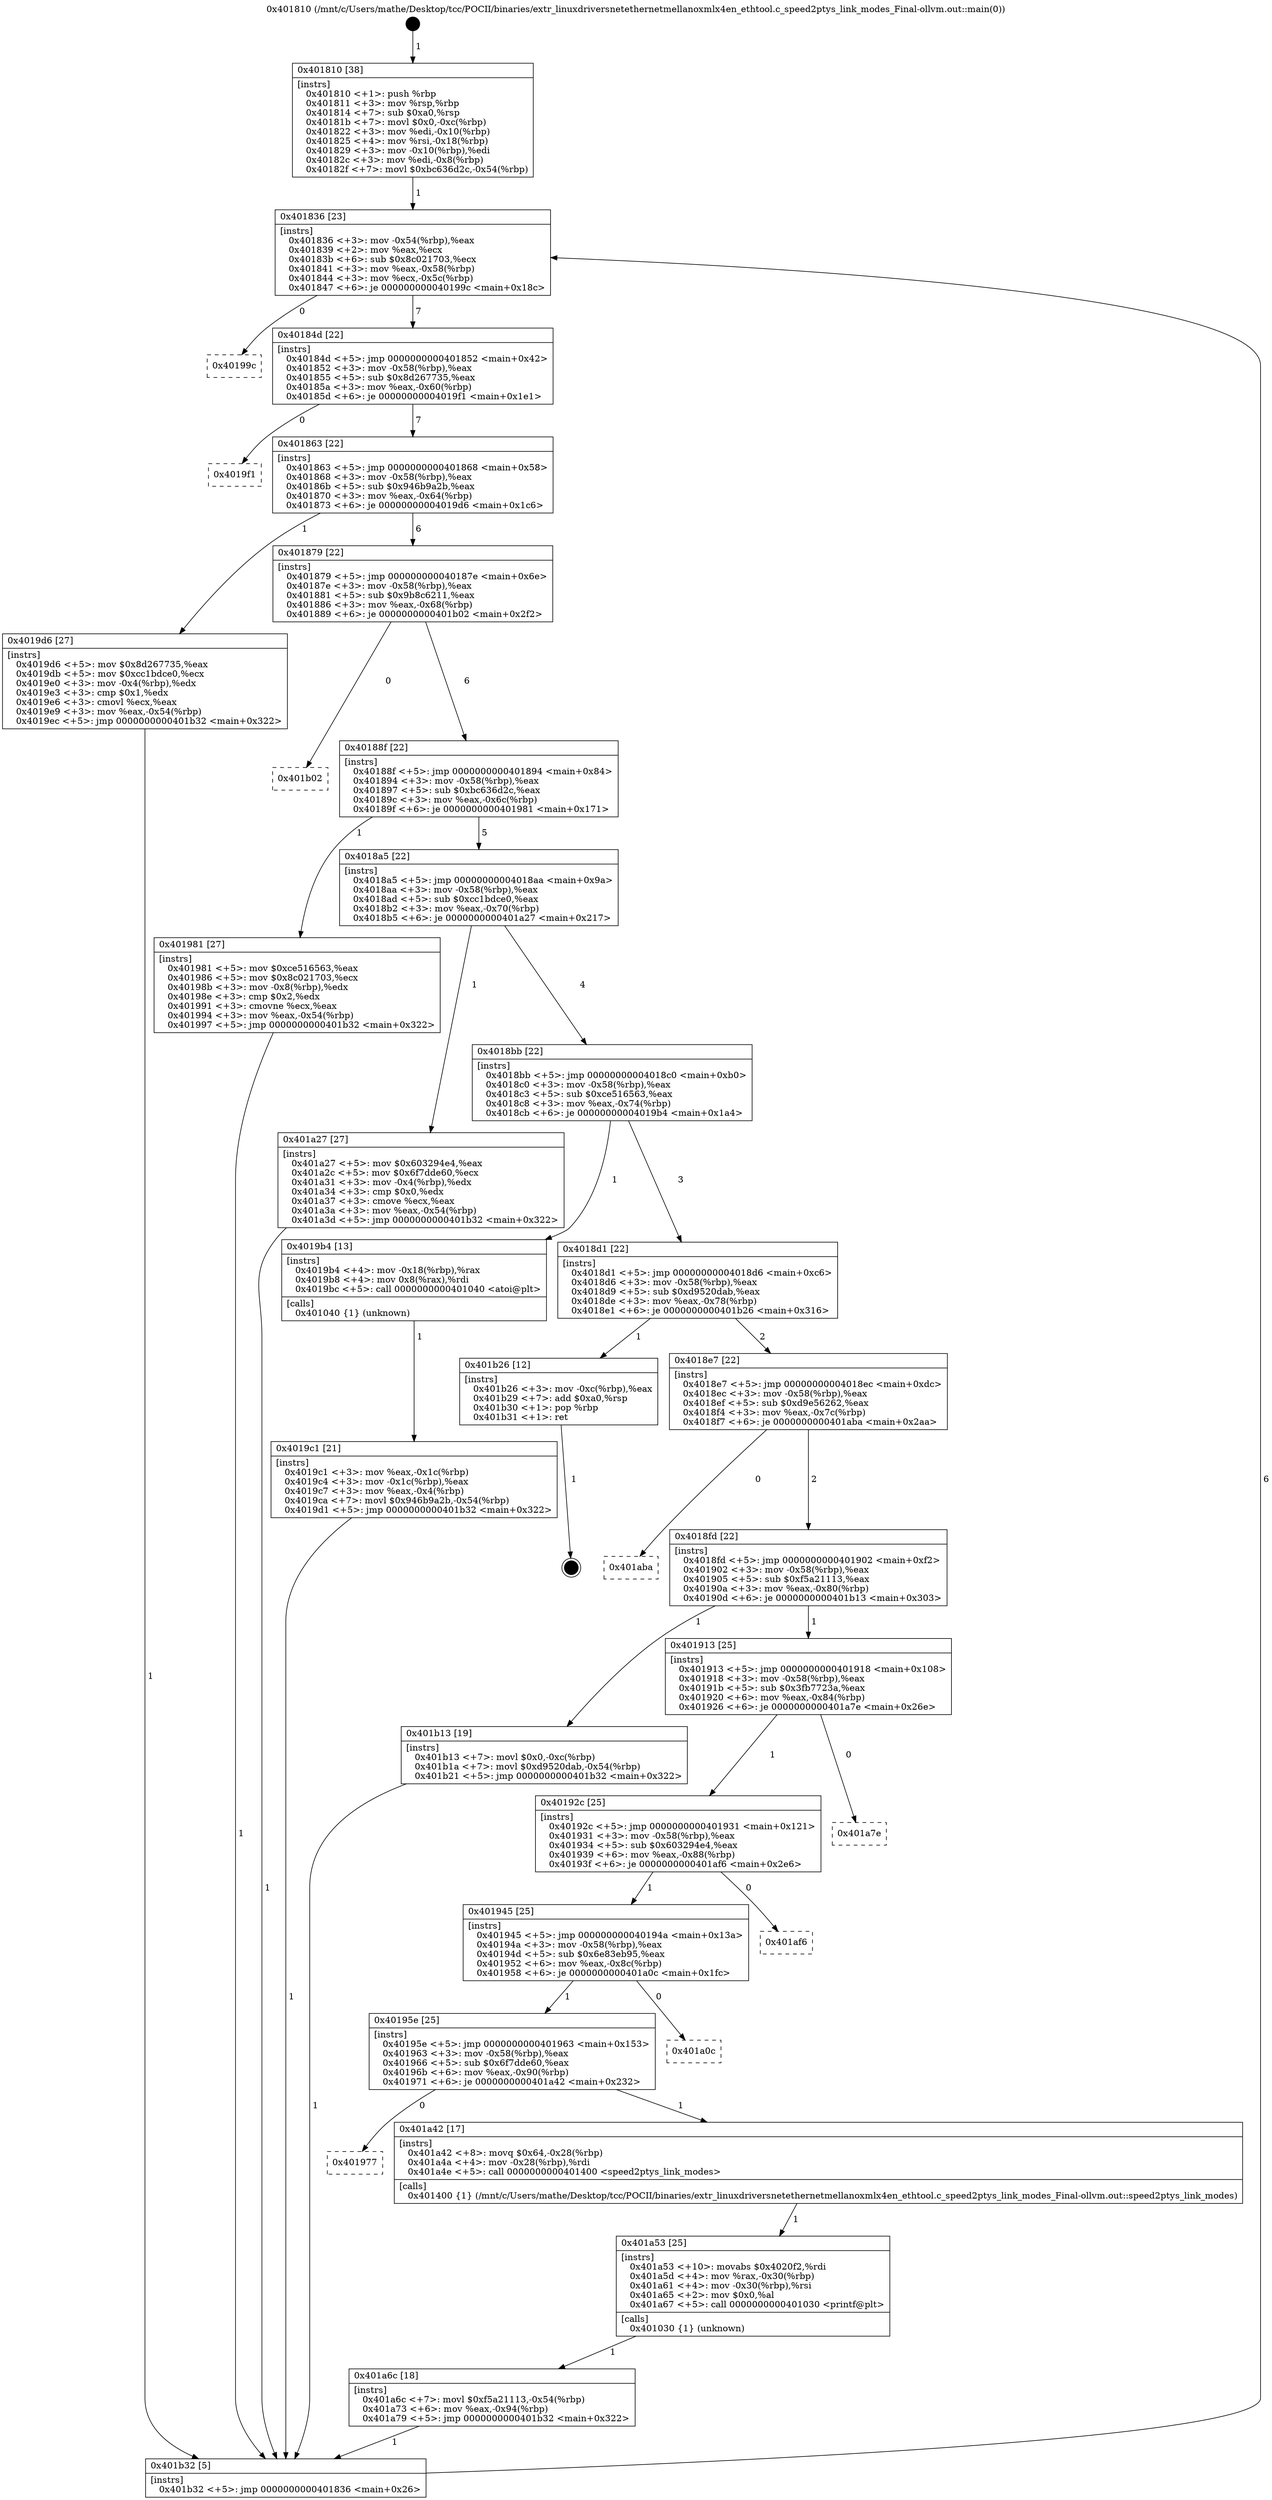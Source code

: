 digraph "0x401810" {
  label = "0x401810 (/mnt/c/Users/mathe/Desktop/tcc/POCII/binaries/extr_linuxdriversnetethernetmellanoxmlx4en_ethtool.c_speed2ptys_link_modes_Final-ollvm.out::main(0))"
  labelloc = "t"
  node[shape=record]

  Entry [label="",width=0.3,height=0.3,shape=circle,fillcolor=black,style=filled]
  "0x401836" [label="{
     0x401836 [23]\l
     | [instrs]\l
     &nbsp;&nbsp;0x401836 \<+3\>: mov -0x54(%rbp),%eax\l
     &nbsp;&nbsp;0x401839 \<+2\>: mov %eax,%ecx\l
     &nbsp;&nbsp;0x40183b \<+6\>: sub $0x8c021703,%ecx\l
     &nbsp;&nbsp;0x401841 \<+3\>: mov %eax,-0x58(%rbp)\l
     &nbsp;&nbsp;0x401844 \<+3\>: mov %ecx,-0x5c(%rbp)\l
     &nbsp;&nbsp;0x401847 \<+6\>: je 000000000040199c \<main+0x18c\>\l
  }"]
  "0x40199c" [label="{
     0x40199c\l
  }", style=dashed]
  "0x40184d" [label="{
     0x40184d [22]\l
     | [instrs]\l
     &nbsp;&nbsp;0x40184d \<+5\>: jmp 0000000000401852 \<main+0x42\>\l
     &nbsp;&nbsp;0x401852 \<+3\>: mov -0x58(%rbp),%eax\l
     &nbsp;&nbsp;0x401855 \<+5\>: sub $0x8d267735,%eax\l
     &nbsp;&nbsp;0x40185a \<+3\>: mov %eax,-0x60(%rbp)\l
     &nbsp;&nbsp;0x40185d \<+6\>: je 00000000004019f1 \<main+0x1e1\>\l
  }"]
  Exit [label="",width=0.3,height=0.3,shape=circle,fillcolor=black,style=filled,peripheries=2]
  "0x4019f1" [label="{
     0x4019f1\l
  }", style=dashed]
  "0x401863" [label="{
     0x401863 [22]\l
     | [instrs]\l
     &nbsp;&nbsp;0x401863 \<+5\>: jmp 0000000000401868 \<main+0x58\>\l
     &nbsp;&nbsp;0x401868 \<+3\>: mov -0x58(%rbp),%eax\l
     &nbsp;&nbsp;0x40186b \<+5\>: sub $0x946b9a2b,%eax\l
     &nbsp;&nbsp;0x401870 \<+3\>: mov %eax,-0x64(%rbp)\l
     &nbsp;&nbsp;0x401873 \<+6\>: je 00000000004019d6 \<main+0x1c6\>\l
  }"]
  "0x401a6c" [label="{
     0x401a6c [18]\l
     | [instrs]\l
     &nbsp;&nbsp;0x401a6c \<+7\>: movl $0xf5a21113,-0x54(%rbp)\l
     &nbsp;&nbsp;0x401a73 \<+6\>: mov %eax,-0x94(%rbp)\l
     &nbsp;&nbsp;0x401a79 \<+5\>: jmp 0000000000401b32 \<main+0x322\>\l
  }"]
  "0x4019d6" [label="{
     0x4019d6 [27]\l
     | [instrs]\l
     &nbsp;&nbsp;0x4019d6 \<+5\>: mov $0x8d267735,%eax\l
     &nbsp;&nbsp;0x4019db \<+5\>: mov $0xcc1bdce0,%ecx\l
     &nbsp;&nbsp;0x4019e0 \<+3\>: mov -0x4(%rbp),%edx\l
     &nbsp;&nbsp;0x4019e3 \<+3\>: cmp $0x1,%edx\l
     &nbsp;&nbsp;0x4019e6 \<+3\>: cmovl %ecx,%eax\l
     &nbsp;&nbsp;0x4019e9 \<+3\>: mov %eax,-0x54(%rbp)\l
     &nbsp;&nbsp;0x4019ec \<+5\>: jmp 0000000000401b32 \<main+0x322\>\l
  }"]
  "0x401879" [label="{
     0x401879 [22]\l
     | [instrs]\l
     &nbsp;&nbsp;0x401879 \<+5\>: jmp 000000000040187e \<main+0x6e\>\l
     &nbsp;&nbsp;0x40187e \<+3\>: mov -0x58(%rbp),%eax\l
     &nbsp;&nbsp;0x401881 \<+5\>: sub $0x9b8c6211,%eax\l
     &nbsp;&nbsp;0x401886 \<+3\>: mov %eax,-0x68(%rbp)\l
     &nbsp;&nbsp;0x401889 \<+6\>: je 0000000000401b02 \<main+0x2f2\>\l
  }"]
  "0x401a53" [label="{
     0x401a53 [25]\l
     | [instrs]\l
     &nbsp;&nbsp;0x401a53 \<+10\>: movabs $0x4020f2,%rdi\l
     &nbsp;&nbsp;0x401a5d \<+4\>: mov %rax,-0x30(%rbp)\l
     &nbsp;&nbsp;0x401a61 \<+4\>: mov -0x30(%rbp),%rsi\l
     &nbsp;&nbsp;0x401a65 \<+2\>: mov $0x0,%al\l
     &nbsp;&nbsp;0x401a67 \<+5\>: call 0000000000401030 \<printf@plt\>\l
     | [calls]\l
     &nbsp;&nbsp;0x401030 \{1\} (unknown)\l
  }"]
  "0x401b02" [label="{
     0x401b02\l
  }", style=dashed]
  "0x40188f" [label="{
     0x40188f [22]\l
     | [instrs]\l
     &nbsp;&nbsp;0x40188f \<+5\>: jmp 0000000000401894 \<main+0x84\>\l
     &nbsp;&nbsp;0x401894 \<+3\>: mov -0x58(%rbp),%eax\l
     &nbsp;&nbsp;0x401897 \<+5\>: sub $0xbc636d2c,%eax\l
     &nbsp;&nbsp;0x40189c \<+3\>: mov %eax,-0x6c(%rbp)\l
     &nbsp;&nbsp;0x40189f \<+6\>: je 0000000000401981 \<main+0x171\>\l
  }"]
  "0x401977" [label="{
     0x401977\l
  }", style=dashed]
  "0x401981" [label="{
     0x401981 [27]\l
     | [instrs]\l
     &nbsp;&nbsp;0x401981 \<+5\>: mov $0xce516563,%eax\l
     &nbsp;&nbsp;0x401986 \<+5\>: mov $0x8c021703,%ecx\l
     &nbsp;&nbsp;0x40198b \<+3\>: mov -0x8(%rbp),%edx\l
     &nbsp;&nbsp;0x40198e \<+3\>: cmp $0x2,%edx\l
     &nbsp;&nbsp;0x401991 \<+3\>: cmovne %ecx,%eax\l
     &nbsp;&nbsp;0x401994 \<+3\>: mov %eax,-0x54(%rbp)\l
     &nbsp;&nbsp;0x401997 \<+5\>: jmp 0000000000401b32 \<main+0x322\>\l
  }"]
  "0x4018a5" [label="{
     0x4018a5 [22]\l
     | [instrs]\l
     &nbsp;&nbsp;0x4018a5 \<+5\>: jmp 00000000004018aa \<main+0x9a\>\l
     &nbsp;&nbsp;0x4018aa \<+3\>: mov -0x58(%rbp),%eax\l
     &nbsp;&nbsp;0x4018ad \<+5\>: sub $0xcc1bdce0,%eax\l
     &nbsp;&nbsp;0x4018b2 \<+3\>: mov %eax,-0x70(%rbp)\l
     &nbsp;&nbsp;0x4018b5 \<+6\>: je 0000000000401a27 \<main+0x217\>\l
  }"]
  "0x401b32" [label="{
     0x401b32 [5]\l
     | [instrs]\l
     &nbsp;&nbsp;0x401b32 \<+5\>: jmp 0000000000401836 \<main+0x26\>\l
  }"]
  "0x401810" [label="{
     0x401810 [38]\l
     | [instrs]\l
     &nbsp;&nbsp;0x401810 \<+1\>: push %rbp\l
     &nbsp;&nbsp;0x401811 \<+3\>: mov %rsp,%rbp\l
     &nbsp;&nbsp;0x401814 \<+7\>: sub $0xa0,%rsp\l
     &nbsp;&nbsp;0x40181b \<+7\>: movl $0x0,-0xc(%rbp)\l
     &nbsp;&nbsp;0x401822 \<+3\>: mov %edi,-0x10(%rbp)\l
     &nbsp;&nbsp;0x401825 \<+4\>: mov %rsi,-0x18(%rbp)\l
     &nbsp;&nbsp;0x401829 \<+3\>: mov -0x10(%rbp),%edi\l
     &nbsp;&nbsp;0x40182c \<+3\>: mov %edi,-0x8(%rbp)\l
     &nbsp;&nbsp;0x40182f \<+7\>: movl $0xbc636d2c,-0x54(%rbp)\l
  }"]
  "0x401a42" [label="{
     0x401a42 [17]\l
     | [instrs]\l
     &nbsp;&nbsp;0x401a42 \<+8\>: movq $0x64,-0x28(%rbp)\l
     &nbsp;&nbsp;0x401a4a \<+4\>: mov -0x28(%rbp),%rdi\l
     &nbsp;&nbsp;0x401a4e \<+5\>: call 0000000000401400 \<speed2ptys_link_modes\>\l
     | [calls]\l
     &nbsp;&nbsp;0x401400 \{1\} (/mnt/c/Users/mathe/Desktop/tcc/POCII/binaries/extr_linuxdriversnetethernetmellanoxmlx4en_ethtool.c_speed2ptys_link_modes_Final-ollvm.out::speed2ptys_link_modes)\l
  }"]
  "0x401a27" [label="{
     0x401a27 [27]\l
     | [instrs]\l
     &nbsp;&nbsp;0x401a27 \<+5\>: mov $0x603294e4,%eax\l
     &nbsp;&nbsp;0x401a2c \<+5\>: mov $0x6f7dde60,%ecx\l
     &nbsp;&nbsp;0x401a31 \<+3\>: mov -0x4(%rbp),%edx\l
     &nbsp;&nbsp;0x401a34 \<+3\>: cmp $0x0,%edx\l
     &nbsp;&nbsp;0x401a37 \<+3\>: cmove %ecx,%eax\l
     &nbsp;&nbsp;0x401a3a \<+3\>: mov %eax,-0x54(%rbp)\l
     &nbsp;&nbsp;0x401a3d \<+5\>: jmp 0000000000401b32 \<main+0x322\>\l
  }"]
  "0x4018bb" [label="{
     0x4018bb [22]\l
     | [instrs]\l
     &nbsp;&nbsp;0x4018bb \<+5\>: jmp 00000000004018c0 \<main+0xb0\>\l
     &nbsp;&nbsp;0x4018c0 \<+3\>: mov -0x58(%rbp),%eax\l
     &nbsp;&nbsp;0x4018c3 \<+5\>: sub $0xce516563,%eax\l
     &nbsp;&nbsp;0x4018c8 \<+3\>: mov %eax,-0x74(%rbp)\l
     &nbsp;&nbsp;0x4018cb \<+6\>: je 00000000004019b4 \<main+0x1a4\>\l
  }"]
  "0x40195e" [label="{
     0x40195e [25]\l
     | [instrs]\l
     &nbsp;&nbsp;0x40195e \<+5\>: jmp 0000000000401963 \<main+0x153\>\l
     &nbsp;&nbsp;0x401963 \<+3\>: mov -0x58(%rbp),%eax\l
     &nbsp;&nbsp;0x401966 \<+5\>: sub $0x6f7dde60,%eax\l
     &nbsp;&nbsp;0x40196b \<+6\>: mov %eax,-0x90(%rbp)\l
     &nbsp;&nbsp;0x401971 \<+6\>: je 0000000000401a42 \<main+0x232\>\l
  }"]
  "0x4019b4" [label="{
     0x4019b4 [13]\l
     | [instrs]\l
     &nbsp;&nbsp;0x4019b4 \<+4\>: mov -0x18(%rbp),%rax\l
     &nbsp;&nbsp;0x4019b8 \<+4\>: mov 0x8(%rax),%rdi\l
     &nbsp;&nbsp;0x4019bc \<+5\>: call 0000000000401040 \<atoi@plt\>\l
     | [calls]\l
     &nbsp;&nbsp;0x401040 \{1\} (unknown)\l
  }"]
  "0x4018d1" [label="{
     0x4018d1 [22]\l
     | [instrs]\l
     &nbsp;&nbsp;0x4018d1 \<+5\>: jmp 00000000004018d6 \<main+0xc6\>\l
     &nbsp;&nbsp;0x4018d6 \<+3\>: mov -0x58(%rbp),%eax\l
     &nbsp;&nbsp;0x4018d9 \<+5\>: sub $0xd9520dab,%eax\l
     &nbsp;&nbsp;0x4018de \<+3\>: mov %eax,-0x78(%rbp)\l
     &nbsp;&nbsp;0x4018e1 \<+6\>: je 0000000000401b26 \<main+0x316\>\l
  }"]
  "0x4019c1" [label="{
     0x4019c1 [21]\l
     | [instrs]\l
     &nbsp;&nbsp;0x4019c1 \<+3\>: mov %eax,-0x1c(%rbp)\l
     &nbsp;&nbsp;0x4019c4 \<+3\>: mov -0x1c(%rbp),%eax\l
     &nbsp;&nbsp;0x4019c7 \<+3\>: mov %eax,-0x4(%rbp)\l
     &nbsp;&nbsp;0x4019ca \<+7\>: movl $0x946b9a2b,-0x54(%rbp)\l
     &nbsp;&nbsp;0x4019d1 \<+5\>: jmp 0000000000401b32 \<main+0x322\>\l
  }"]
  "0x401a0c" [label="{
     0x401a0c\l
  }", style=dashed]
  "0x401b26" [label="{
     0x401b26 [12]\l
     | [instrs]\l
     &nbsp;&nbsp;0x401b26 \<+3\>: mov -0xc(%rbp),%eax\l
     &nbsp;&nbsp;0x401b29 \<+7\>: add $0xa0,%rsp\l
     &nbsp;&nbsp;0x401b30 \<+1\>: pop %rbp\l
     &nbsp;&nbsp;0x401b31 \<+1\>: ret\l
  }"]
  "0x4018e7" [label="{
     0x4018e7 [22]\l
     | [instrs]\l
     &nbsp;&nbsp;0x4018e7 \<+5\>: jmp 00000000004018ec \<main+0xdc\>\l
     &nbsp;&nbsp;0x4018ec \<+3\>: mov -0x58(%rbp),%eax\l
     &nbsp;&nbsp;0x4018ef \<+5\>: sub $0xd9e56262,%eax\l
     &nbsp;&nbsp;0x4018f4 \<+3\>: mov %eax,-0x7c(%rbp)\l
     &nbsp;&nbsp;0x4018f7 \<+6\>: je 0000000000401aba \<main+0x2aa\>\l
  }"]
  "0x401945" [label="{
     0x401945 [25]\l
     | [instrs]\l
     &nbsp;&nbsp;0x401945 \<+5\>: jmp 000000000040194a \<main+0x13a\>\l
     &nbsp;&nbsp;0x40194a \<+3\>: mov -0x58(%rbp),%eax\l
     &nbsp;&nbsp;0x40194d \<+5\>: sub $0x6e83eb95,%eax\l
     &nbsp;&nbsp;0x401952 \<+6\>: mov %eax,-0x8c(%rbp)\l
     &nbsp;&nbsp;0x401958 \<+6\>: je 0000000000401a0c \<main+0x1fc\>\l
  }"]
  "0x401aba" [label="{
     0x401aba\l
  }", style=dashed]
  "0x4018fd" [label="{
     0x4018fd [22]\l
     | [instrs]\l
     &nbsp;&nbsp;0x4018fd \<+5\>: jmp 0000000000401902 \<main+0xf2\>\l
     &nbsp;&nbsp;0x401902 \<+3\>: mov -0x58(%rbp),%eax\l
     &nbsp;&nbsp;0x401905 \<+5\>: sub $0xf5a21113,%eax\l
     &nbsp;&nbsp;0x40190a \<+3\>: mov %eax,-0x80(%rbp)\l
     &nbsp;&nbsp;0x40190d \<+6\>: je 0000000000401b13 \<main+0x303\>\l
  }"]
  "0x401af6" [label="{
     0x401af6\l
  }", style=dashed]
  "0x401b13" [label="{
     0x401b13 [19]\l
     | [instrs]\l
     &nbsp;&nbsp;0x401b13 \<+7\>: movl $0x0,-0xc(%rbp)\l
     &nbsp;&nbsp;0x401b1a \<+7\>: movl $0xd9520dab,-0x54(%rbp)\l
     &nbsp;&nbsp;0x401b21 \<+5\>: jmp 0000000000401b32 \<main+0x322\>\l
  }"]
  "0x401913" [label="{
     0x401913 [25]\l
     | [instrs]\l
     &nbsp;&nbsp;0x401913 \<+5\>: jmp 0000000000401918 \<main+0x108\>\l
     &nbsp;&nbsp;0x401918 \<+3\>: mov -0x58(%rbp),%eax\l
     &nbsp;&nbsp;0x40191b \<+5\>: sub $0x3fb7723a,%eax\l
     &nbsp;&nbsp;0x401920 \<+6\>: mov %eax,-0x84(%rbp)\l
     &nbsp;&nbsp;0x401926 \<+6\>: je 0000000000401a7e \<main+0x26e\>\l
  }"]
  "0x40192c" [label="{
     0x40192c [25]\l
     | [instrs]\l
     &nbsp;&nbsp;0x40192c \<+5\>: jmp 0000000000401931 \<main+0x121\>\l
     &nbsp;&nbsp;0x401931 \<+3\>: mov -0x58(%rbp),%eax\l
     &nbsp;&nbsp;0x401934 \<+5\>: sub $0x603294e4,%eax\l
     &nbsp;&nbsp;0x401939 \<+6\>: mov %eax,-0x88(%rbp)\l
     &nbsp;&nbsp;0x40193f \<+6\>: je 0000000000401af6 \<main+0x2e6\>\l
  }"]
  "0x401a7e" [label="{
     0x401a7e\l
  }", style=dashed]
  Entry -> "0x401810" [label=" 1"]
  "0x401836" -> "0x40199c" [label=" 0"]
  "0x401836" -> "0x40184d" [label=" 7"]
  "0x401b26" -> Exit [label=" 1"]
  "0x40184d" -> "0x4019f1" [label=" 0"]
  "0x40184d" -> "0x401863" [label=" 7"]
  "0x401b13" -> "0x401b32" [label=" 1"]
  "0x401863" -> "0x4019d6" [label=" 1"]
  "0x401863" -> "0x401879" [label=" 6"]
  "0x401a6c" -> "0x401b32" [label=" 1"]
  "0x401879" -> "0x401b02" [label=" 0"]
  "0x401879" -> "0x40188f" [label=" 6"]
  "0x401a53" -> "0x401a6c" [label=" 1"]
  "0x40188f" -> "0x401981" [label=" 1"]
  "0x40188f" -> "0x4018a5" [label=" 5"]
  "0x401981" -> "0x401b32" [label=" 1"]
  "0x401810" -> "0x401836" [label=" 1"]
  "0x401b32" -> "0x401836" [label=" 6"]
  "0x401a42" -> "0x401a53" [label=" 1"]
  "0x4018a5" -> "0x401a27" [label=" 1"]
  "0x4018a5" -> "0x4018bb" [label=" 4"]
  "0x40195e" -> "0x401977" [label=" 0"]
  "0x4018bb" -> "0x4019b4" [label=" 1"]
  "0x4018bb" -> "0x4018d1" [label=" 3"]
  "0x4019b4" -> "0x4019c1" [label=" 1"]
  "0x4019c1" -> "0x401b32" [label=" 1"]
  "0x4019d6" -> "0x401b32" [label=" 1"]
  "0x401a27" -> "0x401b32" [label=" 1"]
  "0x40195e" -> "0x401a42" [label=" 1"]
  "0x4018d1" -> "0x401b26" [label=" 1"]
  "0x4018d1" -> "0x4018e7" [label=" 2"]
  "0x401945" -> "0x40195e" [label=" 1"]
  "0x4018e7" -> "0x401aba" [label=" 0"]
  "0x4018e7" -> "0x4018fd" [label=" 2"]
  "0x401945" -> "0x401a0c" [label=" 0"]
  "0x4018fd" -> "0x401b13" [label=" 1"]
  "0x4018fd" -> "0x401913" [label=" 1"]
  "0x40192c" -> "0x401945" [label=" 1"]
  "0x401913" -> "0x401a7e" [label=" 0"]
  "0x401913" -> "0x40192c" [label=" 1"]
  "0x40192c" -> "0x401af6" [label=" 0"]
}
